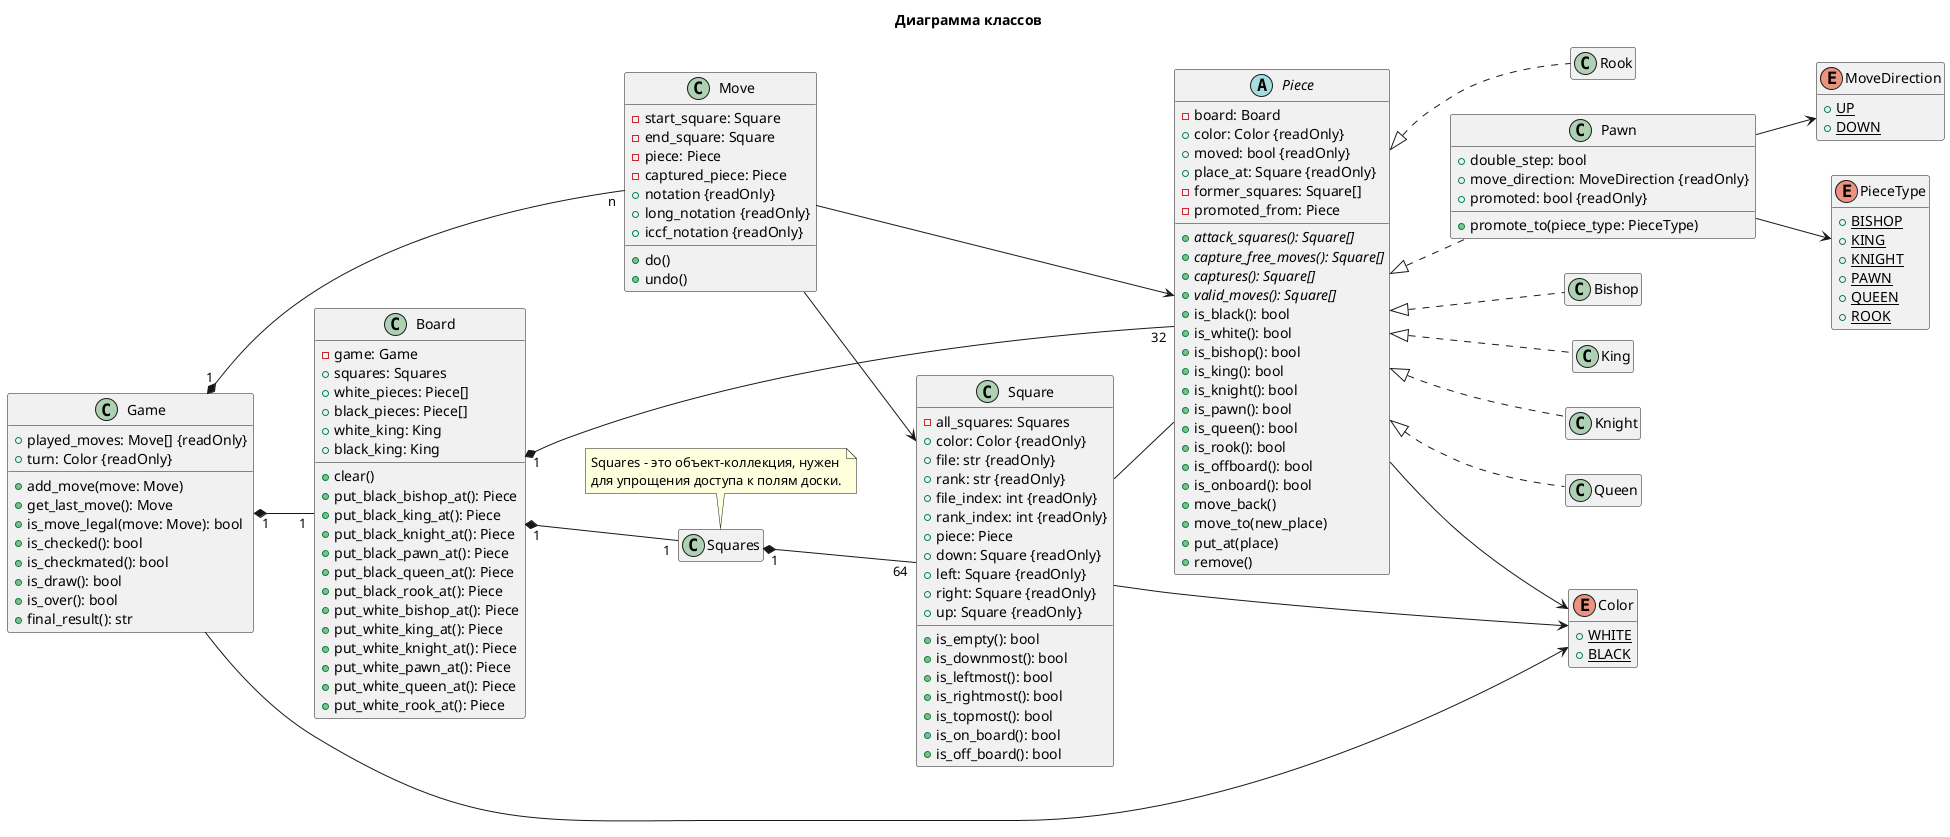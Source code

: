 @startuml
left to right direction
hide empty members
title Диаграмма классов

class Board {
  -game: Game
  +squares: Squares
  +white_pieces: Piece[]
  +black_pieces: Piece[]
  +white_king: King
  +black_king: King
  +clear()
  +put_black_bishop_at(): Piece
  +put_black_king_at(): Piece
  +put_black_knight_at(): Piece
  +put_black_pawn_at(): Piece
  +put_black_queen_at(): Piece
  +put_black_rook_at(): Piece
  +put_white_bishop_at(): Piece
  +put_white_king_at(): Piece
  +put_white_knight_at(): Piece
  +put_white_pawn_at(): Piece
  +put_white_queen_at(): Piece
  +put_white_rook_at(): Piece
}
Board "1" *-- "32" Piece
Board "1" *-- "1" Squares
Squares "1" *-- "64" Square
note top of Squares
  Squares - это объект-коллекция, нужен
  для упрощения доступа к полям доски.
end note

enum Color {
  {static} + WHITE
  {static} + BLACK
}

class Game {
  +played_moves: Move[] {readOnly}
  +turn: Color {readOnly}
  +add_move(move: Move)
  +get_last_move(): Move
  +is_move_legal(move: Move): bool
  +is_checked(): bool
  +is_checkmated(): bool
  +is_draw(): bool
  +is_over(): bool
  +final_result(): str
}
Game --> Color
Game "1" *-- "1" Board
Game "1" *-- "n" Move

class Move {
  -start_square: Square
  -end_square: Square
  -piece: Piece
  -captured_piece: Piece
  +notation {readOnly}
  +long_notation {readOnly}
  +iccf_notation {readOnly}
  +do()
  +undo()
}
Move --> Piece
Move --> Square

enum MoveDirection {
  {static} + UP
  {static} + DOWN
}

class Pawn {
  +double_step: bool
  +move_direction: MoveDirection {readOnly}
  +promoted: bool {readOnly}
  +promote_to(piece_type: PieceType)
}
Pawn --> MoveDirection
Pawn --> PieceType

abstract class Piece {
  -board: Board
  +color: Color {readOnly}
  +moved: bool {readOnly}
  +place_at: Square {readOnly}
  -former_squares: Square[]
  -promoted_from: Piece
  {abstract} +attack_squares(): Square[]
  {abstract} +capture_free_moves(): Square[]
  {abstract} +captures(): Square[]
  {abstract} +valid_moves(): Square[]
  +is_black(): bool
  +is_white(): bool
  +is_bishop(): bool
  +is_king(): bool
  +is_knight(): bool
  +is_pawn(): bool
  +is_queen(): bool
  +is_rook(): bool
  +is_offboard(): bool
  +is_onboard(): bool
  +move_back()
  +move_to(new_place)
  +put_at(place)
  +remove()
}
Piece --> Color
Piece <|.. Bishop
Piece <|.. King
Piece <|.. Knight
Piece <|.. Queen
Piece <|.. Rook
Piece <|.. Pawn

enum PieceType {
  {static} +BISHOP
  {static} +KING
  {static} +KNIGHT
  {static} +PAWN
  {static} +QUEEN
  {static} +ROOK
}

class Square {
  -all_squares: Squares
  +color: Color {readOnly}
  +file: str {readOnly}
  +rank: str {readOnly}
  +file_index: int {readOnly}
  +rank_index: int {readOnly}
  +piece: Piece
  +down: Square {readOnly}
  +left: Square {readOnly}
  +right: Square {readOnly}
  +up: Square {readOnly}
  +is_empty(): bool
  +is_downmost(): bool
  +is_leftmost(): bool
  +is_rightmost(): bool
  +is_topmost(): bool
  +is_on_board(): bool
  +is_off_board(): bool
}
Square --> Color
Square -- Piece
@enduml
